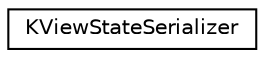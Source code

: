 digraph "Graphical Class Hierarchy"
{
  edge [fontname="Helvetica",fontsize="10",labelfontname="Helvetica",labelfontsize="10"];
  node [fontname="Helvetica",fontsize="10",shape=record];
  rankdir="LR";
  Node0 [label="KViewStateSerializer",height=0.2,width=0.4,color="black", fillcolor="white", style="filled",URL="$classKViewStateSerializer.html",tooltip="Object for saving and restoring state in QTreeViews and QItemSelectionModels. "];
}
